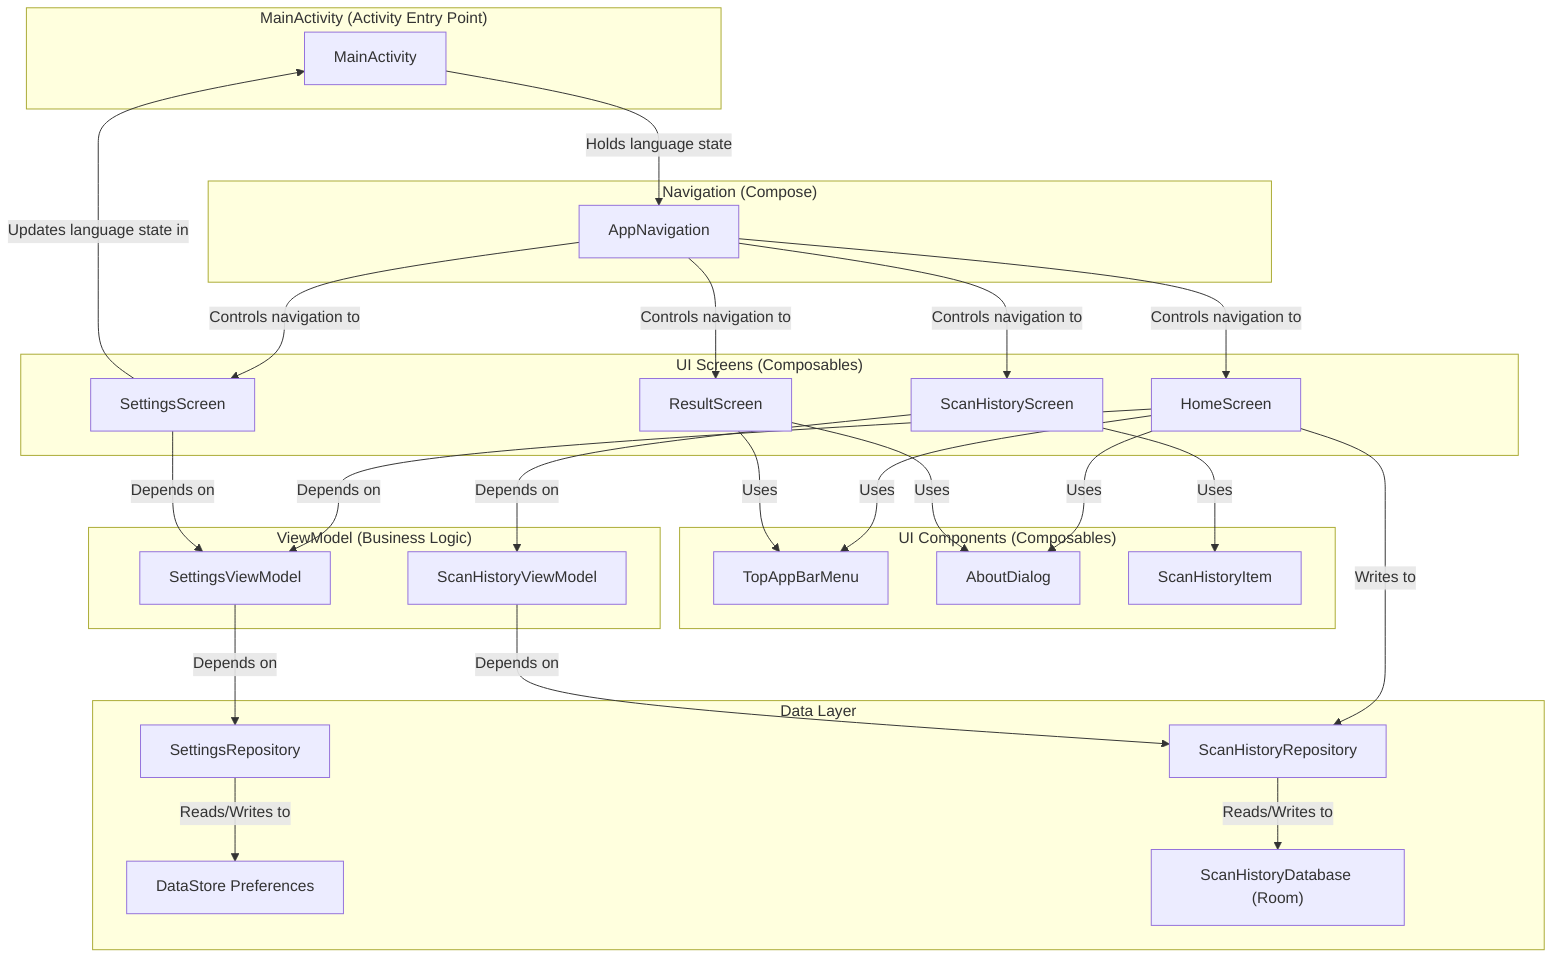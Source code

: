 graph TD
    subgraph "MainActivity (Activity Entry Point)"
        MA[MainActivity]
    end

    subgraph "Navigation (Compose)"
        AN[AppNavigation]
    end

    subgraph "UI Screens (Composables)"
        HS[HomeScreen]
        RS[ResultScreen]
        SS[SettingsScreen]
        SHS[ScanHistoryScreen]
    end

    subgraph "UI Components (Composables)"
        TAM[TopAppBarMenu]
        AD[AboutDialog]
        SHI[ScanHistoryItem]
    end

    subgraph "ViewModel (Business Logic)"
        SVM[SettingsViewModel]
        SHVM[ScanHistoryViewModel]
    end

    subgraph "Data Layer"
        SR[SettingsRepository]
        DS[DataStore Preferences]
        SHR[ScanHistoryRepository]
        DB["ScanHistoryDatabase (Room)"]
    end

    %% -- Connections --

    MA -- "Holds language state" --> AN

    %% Navigation
    AN -- "Controls navigation to" --> HS
    AN -- "Controls navigation to" --> RS
    AN -- "Controls navigation to" --> SS
    AN -- "Controls navigation to" --> SHS

    %% UI and Component Usage
    HS -- "Uses" --> TAM
    HS -- "Uses" --> AD
    RS -- "Uses" --> TAM
    RS -- "Uses" --> AD
    SHS -- "Uses" --> SHI

    %% Settings Flow
    HS -- "Depends on" --> SVM
    SS -- "Depends on" --> SVM
    SVM -- "Depends on" --> SR
    SR -- "Reads/Writes to" --> DS
    SS -- "Updates language state in" --> MA

    %% Scan History Flow
    HS -- "Writes to" --> SHR
    SHS -- "Depends on" --> SHVM
    SHVM -- "Depends on" --> SHR
    SHR -- "Reads/Writes to" --> DB